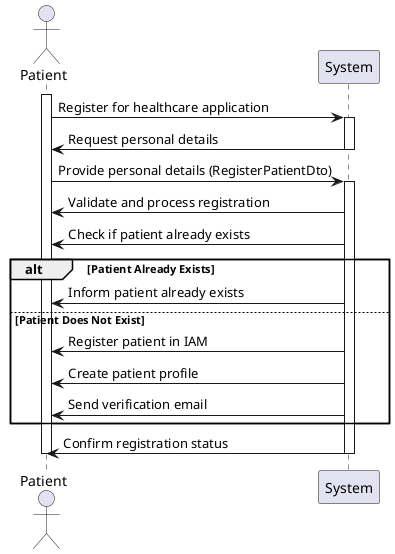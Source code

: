 @startuml name system sequence diagram us 5.1.3
actor Patient as User
participant System

activate User
User -> System : Register for healthcare application
activate System
System -> User : Request personal details
deactivate System
User -> System : Provide personal details (RegisterPatientDto)
activate System
System -> User : Validate and process registration
System -> User : Check if patient already exists
alt Patient Already Exists
    System -> User : Inform patient already exists
else Patient Does Not Exist
    System -> User : Register patient in IAM
    System -> User : Create patient profile
    System -> User : Send verification email
end
System -> User : Confirm registration status
deactivate System

deactivate User
@enduml
